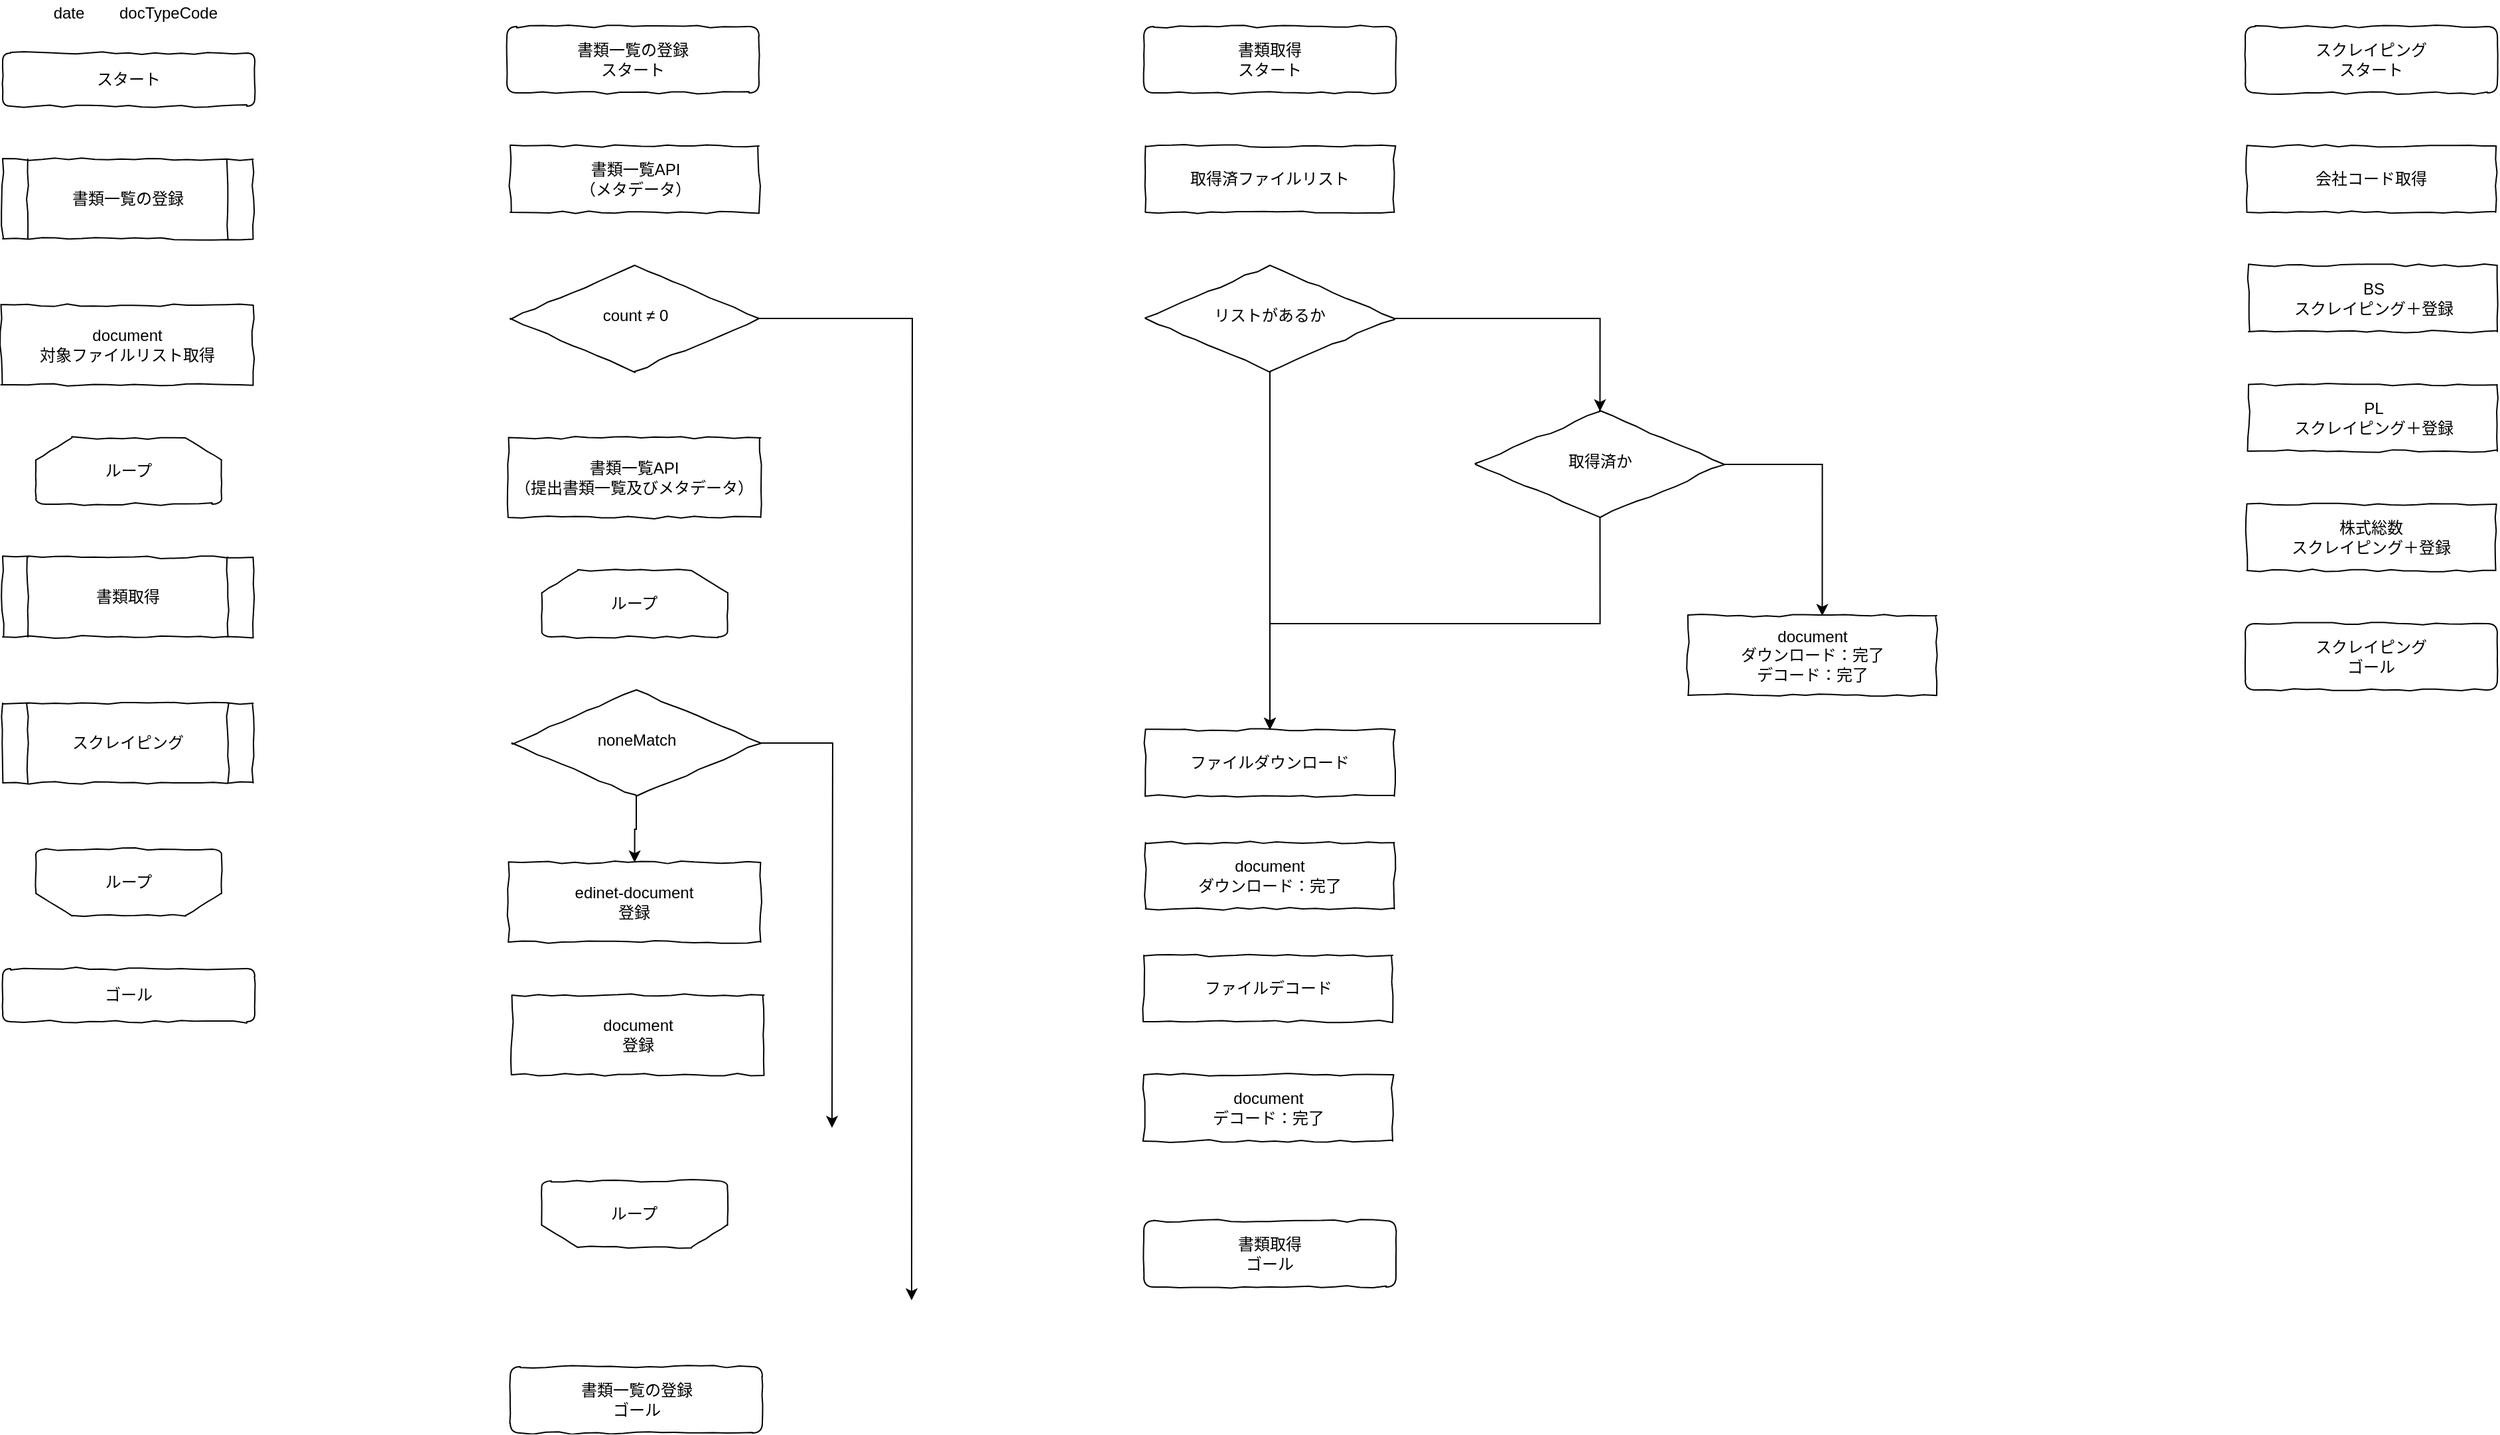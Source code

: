 <mxfile version="13.0.3" type="device"><diagram id="C5RBs43oDa-KdzZeNtuy" name="Page-1"><mxGraphModel dx="862" dy="1385" grid="1" gridSize="10" guides="1" tooltips="1" connect="1" arrows="1" fold="1" page="1" pageScale="1" pageWidth="827" pageHeight="1169" math="0" shadow="0"><root><mxCell id="WIyWlLk6GJQsqaUBKTNV-0"/><mxCell id="WIyWlLk6GJQsqaUBKTNV-1" parent="WIyWlLk6GJQsqaUBKTNV-0"/><mxCell id="WIyWlLk6GJQsqaUBKTNV-3" value="スタート" style="rounded=1;whiteSpace=wrap;html=1;fontSize=12;glass=0;strokeWidth=1;shadow=0;direction=west;comic=1;" parent="WIyWlLk6GJQsqaUBKTNV-1" vertex="1"><mxGeometry x="50" y="80" width="190" height="40" as="geometry"/></mxCell><mxCell id="hyXq_hSRo0MGptqI1zp_-2" value="date" style="text;html=1;strokeColor=none;fillColor=none;align=center;verticalAlign=middle;whiteSpace=wrap;rounded=0;comic=1;" vertex="1" parent="WIyWlLk6GJQsqaUBKTNV-1"><mxGeometry x="80" y="40" width="40" height="20" as="geometry"/></mxCell><mxCell id="hyXq_hSRo0MGptqI1zp_-3" value="docTypeCode" style="text;html=1;strokeColor=none;fillColor=none;align=center;verticalAlign=middle;whiteSpace=wrap;rounded=0;comic=1;" vertex="1" parent="WIyWlLk6GJQsqaUBKTNV-1"><mxGeometry x="130" y="40" width="90" height="20" as="geometry"/></mxCell><mxCell id="hyXq_hSRo0MGptqI1zp_-33" style="edgeStyle=orthogonalEdgeStyle;rounded=0;orthogonalLoop=1;jettySize=auto;html=1;exitX=1;exitY=0.5;exitDx=0;exitDy=0;" edge="1" parent="WIyWlLk6GJQsqaUBKTNV-1" source="hyXq_hSRo0MGptqI1zp_-9"><mxGeometry relative="1" as="geometry"><mxPoint x="735" y="1020" as="targetPoint"/></mxGeometry></mxCell><mxCell id="hyXq_hSRo0MGptqI1zp_-9" value="count ≠ 0" style="rhombus;whiteSpace=wrap;html=1;shadow=0;fontFamily=Helvetica;fontSize=12;align=center;strokeWidth=1;spacing=6;spacingTop=-4;comic=1;" vertex="1" parent="WIyWlLk6GJQsqaUBKTNV-1"><mxGeometry x="432.5" y="240" width="187.5" height="80" as="geometry"/></mxCell><mxCell id="hyXq_hSRo0MGptqI1zp_-11" value="書類一覧API&lt;br&gt;（提出書類一覧及びメタデータ）" style="rounded=0;whiteSpace=wrap;html=1;fontSize=12;glass=0;strokeWidth=1;shadow=0;comic=1;dropTarget=0;collapsible=0;autosize=0;treeFolding=0;treeMoving=0;" vertex="1" parent="WIyWlLk6GJQsqaUBKTNV-1"><mxGeometry x="431.25" y="370" width="190" height="60" as="geometry"/></mxCell><mxCell id="hyXq_hSRo0MGptqI1zp_-13" value="&lt;span&gt;書類一覧API&lt;/span&gt;&lt;br&gt;&lt;span&gt;（メタデータ）&lt;/span&gt;" style="rounded=0;whiteSpace=wrap;html=1;comic=1;" vertex="1" parent="WIyWlLk6GJQsqaUBKTNV-1"><mxGeometry x="432.5" y="150" width="187.5" height="50" as="geometry"/></mxCell><mxCell id="hyXq_hSRo0MGptqI1zp_-17" value="&lt;span&gt;書類一覧の登録&lt;/span&gt;&lt;span&gt;&lt;br&gt;&lt;/span&gt;" style="shape=process;whiteSpace=wrap;html=1;backgroundOutline=1;rounded=0;shadow=0;glass=0;comic=1;" vertex="1" parent="WIyWlLk6GJQsqaUBKTNV-1"><mxGeometry x="50" y="160" width="188.75" height="60" as="geometry"/></mxCell><mxCell id="hyXq_hSRo0MGptqI1zp_-19" value="ループ" style="strokeWidth=1;html=1;shape=mxgraph.flowchart.loop_limit;whiteSpace=wrap;rounded=0;shadow=0;glass=0;comic=1;" vertex="1" parent="WIyWlLk6GJQsqaUBKTNV-1"><mxGeometry x="456.25" y="470" width="140" height="50" as="geometry"/></mxCell><mxCell id="hyXq_hSRo0MGptqI1zp_-20" value="document&lt;br&gt;対象ファイルリスト取得" style="rounded=0;whiteSpace=wrap;html=1;fontSize=12;glass=0;strokeWidth=1;shadow=0;comic=1;dropTarget=0;collapsible=0;autosize=0;treeFolding=0;treeMoving=0;" vertex="1" parent="WIyWlLk6GJQsqaUBKTNV-1"><mxGeometry x="48.75" y="270" width="190" height="60" as="geometry"/></mxCell><mxCell id="hyXq_hSRo0MGptqI1zp_-21" value="&lt;span&gt;書類取得&lt;/span&gt;&lt;span&gt;&lt;br&gt;&lt;/span&gt;" style="shape=process;whiteSpace=wrap;html=1;backgroundOutline=1;rounded=0;shadow=0;glass=0;comic=1;" vertex="1" parent="WIyWlLk6GJQsqaUBKTNV-1"><mxGeometry x="50" y="460" width="188.75" height="60" as="geometry"/></mxCell><mxCell id="hyXq_hSRo0MGptqI1zp_-22" value="ループ" style="strokeWidth=1;html=1;shape=mxgraph.flowchart.loop_limit;whiteSpace=wrap;rounded=0;shadow=0;glass=0;comic=1;" vertex="1" parent="WIyWlLk6GJQsqaUBKTNV-1"><mxGeometry x="75" y="370" width="140" height="50" as="geometry"/></mxCell><mxCell id="hyXq_hSRo0MGptqI1zp_-23" value="&lt;span&gt;スクレイピング&lt;/span&gt;&lt;span&gt;&lt;br&gt;&lt;/span&gt;" style="shape=process;whiteSpace=wrap;html=1;backgroundOutline=1;rounded=0;shadow=0;glass=0;comic=1;" vertex="1" parent="WIyWlLk6GJQsqaUBKTNV-1"><mxGeometry x="50" y="570" width="188.75" height="60" as="geometry"/></mxCell><mxCell id="hyXq_hSRo0MGptqI1zp_-24" value="ループ" style="strokeWidth=1;html=1;shape=mxgraph.flowchart.loop_limit;whiteSpace=wrap;rounded=0;shadow=0;glass=0;comic=1;direction=west;" vertex="1" parent="WIyWlLk6GJQsqaUBKTNV-1"><mxGeometry x="75" y="680" width="140" height="50" as="geometry"/></mxCell><mxCell id="hyXq_hSRo0MGptqI1zp_-25" value="ゴール" style="rounded=1;whiteSpace=wrap;html=1;fontSize=12;glass=0;strokeWidth=1;shadow=0;direction=west;comic=1;" vertex="1" parent="WIyWlLk6GJQsqaUBKTNV-1"><mxGeometry x="50" y="770" width="190" height="40" as="geometry"/></mxCell><mxCell id="hyXq_hSRo0MGptqI1zp_-26" value="書類一覧の登録&lt;br&gt;スタート" style="rounded=1;whiteSpace=wrap;html=1;fontSize=12;glass=0;strokeWidth=1;shadow=0;direction=west;comic=1;" vertex="1" parent="WIyWlLk6GJQsqaUBKTNV-1"><mxGeometry x="430" y="60" width="190" height="50" as="geometry"/></mxCell><mxCell id="hyXq_hSRo0MGptqI1zp_-27" value="edinet-document&lt;br&gt;登録" style="rounded=0;whiteSpace=wrap;html=1;fontSize=12;glass=0;strokeWidth=1;shadow=0;comic=1;dropTarget=0;collapsible=0;autosize=0;treeFolding=0;treeMoving=0;" vertex="1" parent="WIyWlLk6GJQsqaUBKTNV-1"><mxGeometry x="431.25" y="690" width="190" height="60" as="geometry"/></mxCell><mxCell id="hyXq_hSRo0MGptqI1zp_-31" style="edgeStyle=orthogonalEdgeStyle;rounded=0;orthogonalLoop=1;jettySize=auto;html=1;exitX=0.5;exitY=1;exitDx=0;exitDy=0;entryX=0.5;entryY=0;entryDx=0;entryDy=0;" edge="1" parent="WIyWlLk6GJQsqaUBKTNV-1" source="hyXq_hSRo0MGptqI1zp_-28" target="hyXq_hSRo0MGptqI1zp_-27"><mxGeometry relative="1" as="geometry"/></mxCell><mxCell id="hyXq_hSRo0MGptqI1zp_-32" style="edgeStyle=orthogonalEdgeStyle;rounded=0;orthogonalLoop=1;jettySize=auto;html=1;exitX=1;exitY=0.5;exitDx=0;exitDy=0;" edge="1" parent="WIyWlLk6GJQsqaUBKTNV-1" source="hyXq_hSRo0MGptqI1zp_-28"><mxGeometry relative="1" as="geometry"><mxPoint x="675" y="890" as="targetPoint"/></mxGeometry></mxCell><mxCell id="hyXq_hSRo0MGptqI1zp_-28" value="noneMatch" style="rhombus;whiteSpace=wrap;html=1;shadow=0;fontFamily=Helvetica;fontSize=12;align=center;strokeWidth=1;spacing=6;spacingTop=-4;comic=1;" vertex="1" parent="WIyWlLk6GJQsqaUBKTNV-1"><mxGeometry x="433.75" y="560" width="187.5" height="80" as="geometry"/></mxCell><mxCell id="hyXq_hSRo0MGptqI1zp_-29" value="document&lt;br&gt;登録" style="rounded=0;whiteSpace=wrap;html=1;fontSize=12;glass=0;strokeWidth=1;shadow=0;comic=1;dropTarget=0;collapsible=0;autosize=0;treeFolding=0;treeMoving=0;" vertex="1" parent="WIyWlLk6GJQsqaUBKTNV-1"><mxGeometry x="433.75" y="790" width="190" height="60" as="geometry"/></mxCell><mxCell id="hyXq_hSRo0MGptqI1zp_-30" value="ループ" style="strokeWidth=1;html=1;shape=mxgraph.flowchart.loop_limit;whiteSpace=wrap;rounded=0;shadow=0;glass=0;comic=1;direction=west;" vertex="1" parent="WIyWlLk6GJQsqaUBKTNV-1"><mxGeometry x="456.25" y="930" width="140" height="50" as="geometry"/></mxCell><mxCell id="hyXq_hSRo0MGptqI1zp_-34" value="書類一覧の登録&lt;br&gt;ゴール" style="rounded=1;whiteSpace=wrap;html=1;fontSize=12;glass=0;strokeWidth=1;shadow=0;direction=west;comic=1;" vertex="1" parent="WIyWlLk6GJQsqaUBKTNV-1"><mxGeometry x="432.5" y="1070" width="190" height="50" as="geometry"/></mxCell><mxCell id="hyXq_hSRo0MGptqI1zp_-35" value="書類取得&lt;br&gt;スタート" style="rounded=1;whiteSpace=wrap;html=1;fontSize=12;glass=0;strokeWidth=1;shadow=0;direction=west;comic=1;" vertex="1" parent="WIyWlLk6GJQsqaUBKTNV-1"><mxGeometry x="910" y="60" width="190" height="50" as="geometry"/></mxCell><mxCell id="hyXq_hSRo0MGptqI1zp_-36" value="取得済ファイルリスト" style="rounded=0;whiteSpace=wrap;html=1;comic=1;" vertex="1" parent="WIyWlLk6GJQsqaUBKTNV-1"><mxGeometry x="911.25" y="150" width="187.5" height="50" as="geometry"/></mxCell><mxCell id="hyXq_hSRo0MGptqI1zp_-40" style="edgeStyle=orthogonalEdgeStyle;rounded=0;orthogonalLoop=1;jettySize=auto;html=1;exitX=1;exitY=0.5;exitDx=0;exitDy=0;entryX=0.5;entryY=0;entryDx=0;entryDy=0;" edge="1" parent="WIyWlLk6GJQsqaUBKTNV-1" source="hyXq_hSRo0MGptqI1zp_-37" target="hyXq_hSRo0MGptqI1zp_-38"><mxGeometry relative="1" as="geometry"/></mxCell><mxCell id="hyXq_hSRo0MGptqI1zp_-41" style="edgeStyle=orthogonalEdgeStyle;rounded=0;orthogonalLoop=1;jettySize=auto;html=1;exitX=0.5;exitY=1;exitDx=0;exitDy=0;entryX=0.5;entryY=0;entryDx=0;entryDy=0;" edge="1" parent="WIyWlLk6GJQsqaUBKTNV-1" source="hyXq_hSRo0MGptqI1zp_-37" target="hyXq_hSRo0MGptqI1zp_-39"><mxGeometry relative="1" as="geometry"/></mxCell><mxCell id="hyXq_hSRo0MGptqI1zp_-37" value="リストがあるか" style="rhombus;whiteSpace=wrap;html=1;shadow=0;fontFamily=Helvetica;fontSize=12;align=center;strokeWidth=1;spacing=6;spacingTop=-4;comic=1;" vertex="1" parent="WIyWlLk6GJQsqaUBKTNV-1"><mxGeometry x="911.25" y="240" width="187.5" height="80" as="geometry"/></mxCell><mxCell id="hyXq_hSRo0MGptqI1zp_-42" style="edgeStyle=orthogonalEdgeStyle;rounded=0;orthogonalLoop=1;jettySize=auto;html=1;exitX=0.5;exitY=1;exitDx=0;exitDy=0;entryX=0.5;entryY=0;entryDx=0;entryDy=0;" edge="1" parent="WIyWlLk6GJQsqaUBKTNV-1" source="hyXq_hSRo0MGptqI1zp_-38" target="hyXq_hSRo0MGptqI1zp_-39"><mxGeometry relative="1" as="geometry"/></mxCell><mxCell id="hyXq_hSRo0MGptqI1zp_-44" style="edgeStyle=orthogonalEdgeStyle;rounded=0;orthogonalLoop=1;jettySize=auto;html=1;exitX=1;exitY=0.5;exitDx=0;exitDy=0;entryX=0.54;entryY=0.003;entryDx=0;entryDy=0;entryPerimeter=0;" edge="1" parent="WIyWlLk6GJQsqaUBKTNV-1" source="hyXq_hSRo0MGptqI1zp_-38" target="hyXq_hSRo0MGptqI1zp_-43"><mxGeometry relative="1" as="geometry"/></mxCell><mxCell id="hyXq_hSRo0MGptqI1zp_-38" value="取得済か" style="rhombus;whiteSpace=wrap;html=1;shadow=0;fontFamily=Helvetica;fontSize=12;align=center;strokeWidth=1;spacing=6;spacingTop=-4;comic=1;" vertex="1" parent="WIyWlLk6GJQsqaUBKTNV-1"><mxGeometry x="1160" y="350" width="187.5" height="80" as="geometry"/></mxCell><mxCell id="hyXq_hSRo0MGptqI1zp_-39" value="ファイルダウンロード" style="rounded=0;whiteSpace=wrap;html=1;comic=1;" vertex="1" parent="WIyWlLk6GJQsqaUBKTNV-1"><mxGeometry x="911.25" y="590" width="187.5" height="50" as="geometry"/></mxCell><mxCell id="hyXq_hSRo0MGptqI1zp_-43" value="document&lt;br&gt;ダウンロード：完了&lt;br&gt;デコード：完了" style="rounded=0;whiteSpace=wrap;html=1;comic=1;" vertex="1" parent="WIyWlLk6GJQsqaUBKTNV-1"><mxGeometry x="1320" y="504" width="187.5" height="60" as="geometry"/></mxCell><mxCell id="hyXq_hSRo0MGptqI1zp_-45" value="document&lt;br&gt;ダウンロード：完了" style="rounded=0;whiteSpace=wrap;html=1;comic=1;" vertex="1" parent="WIyWlLk6GJQsqaUBKTNV-1"><mxGeometry x="911.25" y="675" width="187.5" height="50" as="geometry"/></mxCell><mxCell id="hyXq_hSRo0MGptqI1zp_-46" value="ファイルデコード" style="rounded=0;whiteSpace=wrap;html=1;comic=1;" vertex="1" parent="WIyWlLk6GJQsqaUBKTNV-1"><mxGeometry x="910" y="760" width="187.5" height="50" as="geometry"/></mxCell><mxCell id="hyXq_hSRo0MGptqI1zp_-47" value="document&lt;br&gt;デコード：完了" style="rounded=0;whiteSpace=wrap;html=1;comic=1;" vertex="1" parent="WIyWlLk6GJQsqaUBKTNV-1"><mxGeometry x="910" y="850" width="187.5" height="50" as="geometry"/></mxCell><mxCell id="hyXq_hSRo0MGptqI1zp_-48" value="書類取得&lt;br&gt;ゴール" style="rounded=1;whiteSpace=wrap;html=1;fontSize=12;glass=0;strokeWidth=1;shadow=0;direction=west;comic=1;" vertex="1" parent="WIyWlLk6GJQsqaUBKTNV-1"><mxGeometry x="910" y="960" width="190" height="50" as="geometry"/></mxCell><mxCell id="hyXq_hSRo0MGptqI1zp_-49" value="スクレイピング&lt;br&gt;ゴール" style="rounded=1;whiteSpace=wrap;html=1;fontSize=12;glass=0;strokeWidth=1;shadow=0;direction=west;comic=1;" vertex="1" parent="WIyWlLk6GJQsqaUBKTNV-1"><mxGeometry x="1740" y="510" width="190" height="50" as="geometry"/></mxCell><mxCell id="hyXq_hSRo0MGptqI1zp_-50" value="会社コード取得" style="rounded=0;whiteSpace=wrap;html=1;comic=1;" vertex="1" parent="WIyWlLk6GJQsqaUBKTNV-1"><mxGeometry x="1741.25" y="150" width="187.5" height="50" as="geometry"/></mxCell><mxCell id="hyXq_hSRo0MGptqI1zp_-51" value="BS&lt;br&gt;スクレイピング＋登録" style="rounded=0;whiteSpace=wrap;html=1;comic=1;" vertex="1" parent="WIyWlLk6GJQsqaUBKTNV-1"><mxGeometry x="1742.5" y="240" width="187.5" height="50" as="geometry"/></mxCell><mxCell id="hyXq_hSRo0MGptqI1zp_-52" value="PL&lt;br&gt;スクレイピング＋登録" style="rounded=0;whiteSpace=wrap;html=1;comic=1;" vertex="1" parent="WIyWlLk6GJQsqaUBKTNV-1"><mxGeometry x="1742.5" y="330" width="187.5" height="50" as="geometry"/></mxCell><mxCell id="hyXq_hSRo0MGptqI1zp_-53" value="株式総数&lt;br&gt;スクレイピング＋登録" style="rounded=0;whiteSpace=wrap;html=1;comic=1;" vertex="1" parent="WIyWlLk6GJQsqaUBKTNV-1"><mxGeometry x="1741.25" y="420" width="187.5" height="50" as="geometry"/></mxCell><mxCell id="hyXq_hSRo0MGptqI1zp_-54" value="スクレイピング&lt;br&gt;スタート" style="rounded=1;whiteSpace=wrap;html=1;fontSize=12;glass=0;strokeWidth=1;shadow=0;direction=west;comic=1;" vertex="1" parent="WIyWlLk6GJQsqaUBKTNV-1"><mxGeometry x="1740" y="60" width="190" height="50" as="geometry"/></mxCell></root></mxGraphModel></diagram></mxfile>